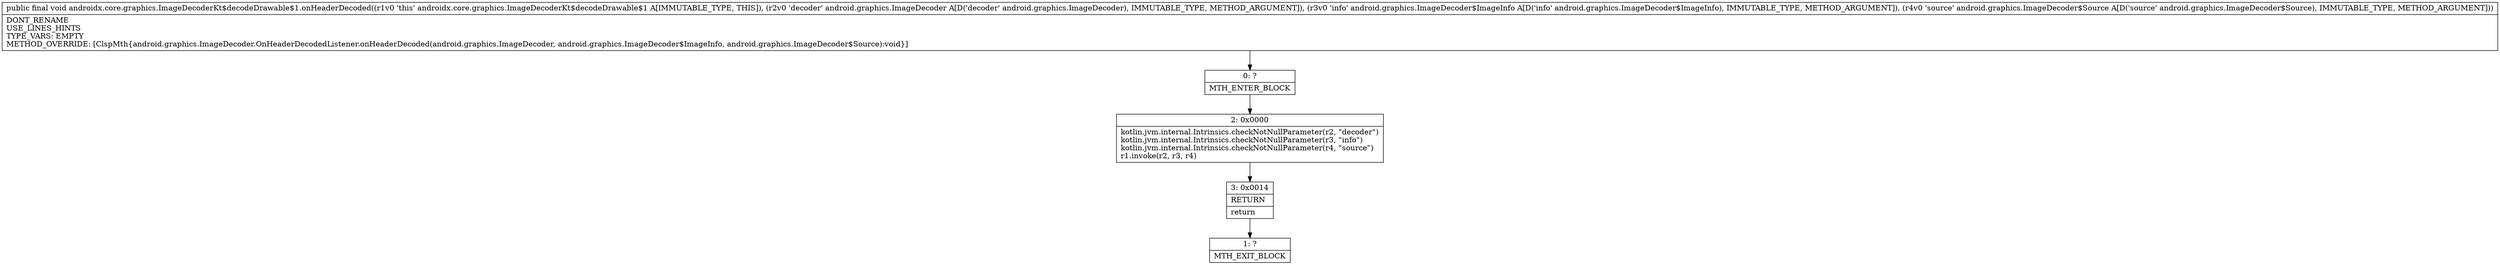 digraph "CFG forandroidx.core.graphics.ImageDecoderKt$decodeDrawable$1.onHeaderDecoded(Landroid\/graphics\/ImageDecoder;Landroid\/graphics\/ImageDecoder$ImageInfo;Landroid\/graphics\/ImageDecoder$Source;)V" {
Node_0 [shape=record,label="{0\:\ ?|MTH_ENTER_BLOCK\l}"];
Node_2 [shape=record,label="{2\:\ 0x0000|kotlin.jvm.internal.Intrinsics.checkNotNullParameter(r2, \"decoder\")\lkotlin.jvm.internal.Intrinsics.checkNotNullParameter(r3, \"info\")\lkotlin.jvm.internal.Intrinsics.checkNotNullParameter(r4, \"source\")\lr1.invoke(r2, r3, r4)\l}"];
Node_3 [shape=record,label="{3\:\ 0x0014|RETURN\l|return\l}"];
Node_1 [shape=record,label="{1\:\ ?|MTH_EXIT_BLOCK\l}"];
MethodNode[shape=record,label="{public final void androidx.core.graphics.ImageDecoderKt$decodeDrawable$1.onHeaderDecoded((r1v0 'this' androidx.core.graphics.ImageDecoderKt$decodeDrawable$1 A[IMMUTABLE_TYPE, THIS]), (r2v0 'decoder' android.graphics.ImageDecoder A[D('decoder' android.graphics.ImageDecoder), IMMUTABLE_TYPE, METHOD_ARGUMENT]), (r3v0 'info' android.graphics.ImageDecoder$ImageInfo A[D('info' android.graphics.ImageDecoder$ImageInfo), IMMUTABLE_TYPE, METHOD_ARGUMENT]), (r4v0 'source' android.graphics.ImageDecoder$Source A[D('source' android.graphics.ImageDecoder$Source), IMMUTABLE_TYPE, METHOD_ARGUMENT]))  | DONT_RENAME\lUSE_LINES_HINTS\lTYPE_VARS: EMPTY\lMETHOD_OVERRIDE: [ClspMth\{android.graphics.ImageDecoder.OnHeaderDecodedListener.onHeaderDecoded(android.graphics.ImageDecoder, android.graphics.ImageDecoder$ImageInfo, android.graphics.ImageDecoder$Source):void\}]\l}"];
MethodNode -> Node_0;Node_0 -> Node_2;
Node_2 -> Node_3;
Node_3 -> Node_1;
}


